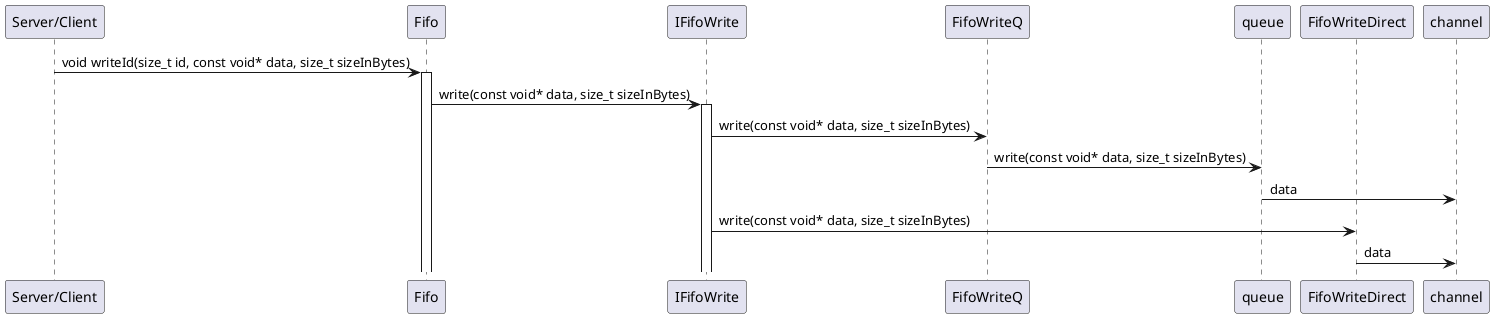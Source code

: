 @startuml

participant "Server/Client" as Server
participant "Fifo" as Fifo
participant "IFifoWrite" as IFifoWrite
participant "FifoWriteQ" as QFifoWrite
participant "queue" as queue
participant "FifoWriteDirect" as NQFifoWrite

Server->Fifo: void writeId(size_t id, const void* data, size_t sizeInBytes)
activate Fifo

Fifo -> IFifoWrite: write(const void* data, size_t sizeInBytes)
activate IFifoWrite

IFifoWrite->QFifoWrite: write(const void* data, size_t sizeInBytes)
QFifoWrite ->queue: write(const void* data, size_t sizeInBytes)
queue->channel: data


IFifoWrite->NQFifoWrite: write(const void* data, size_t sizeInBytes)
NQFifoWrite->channel: data

@enduml